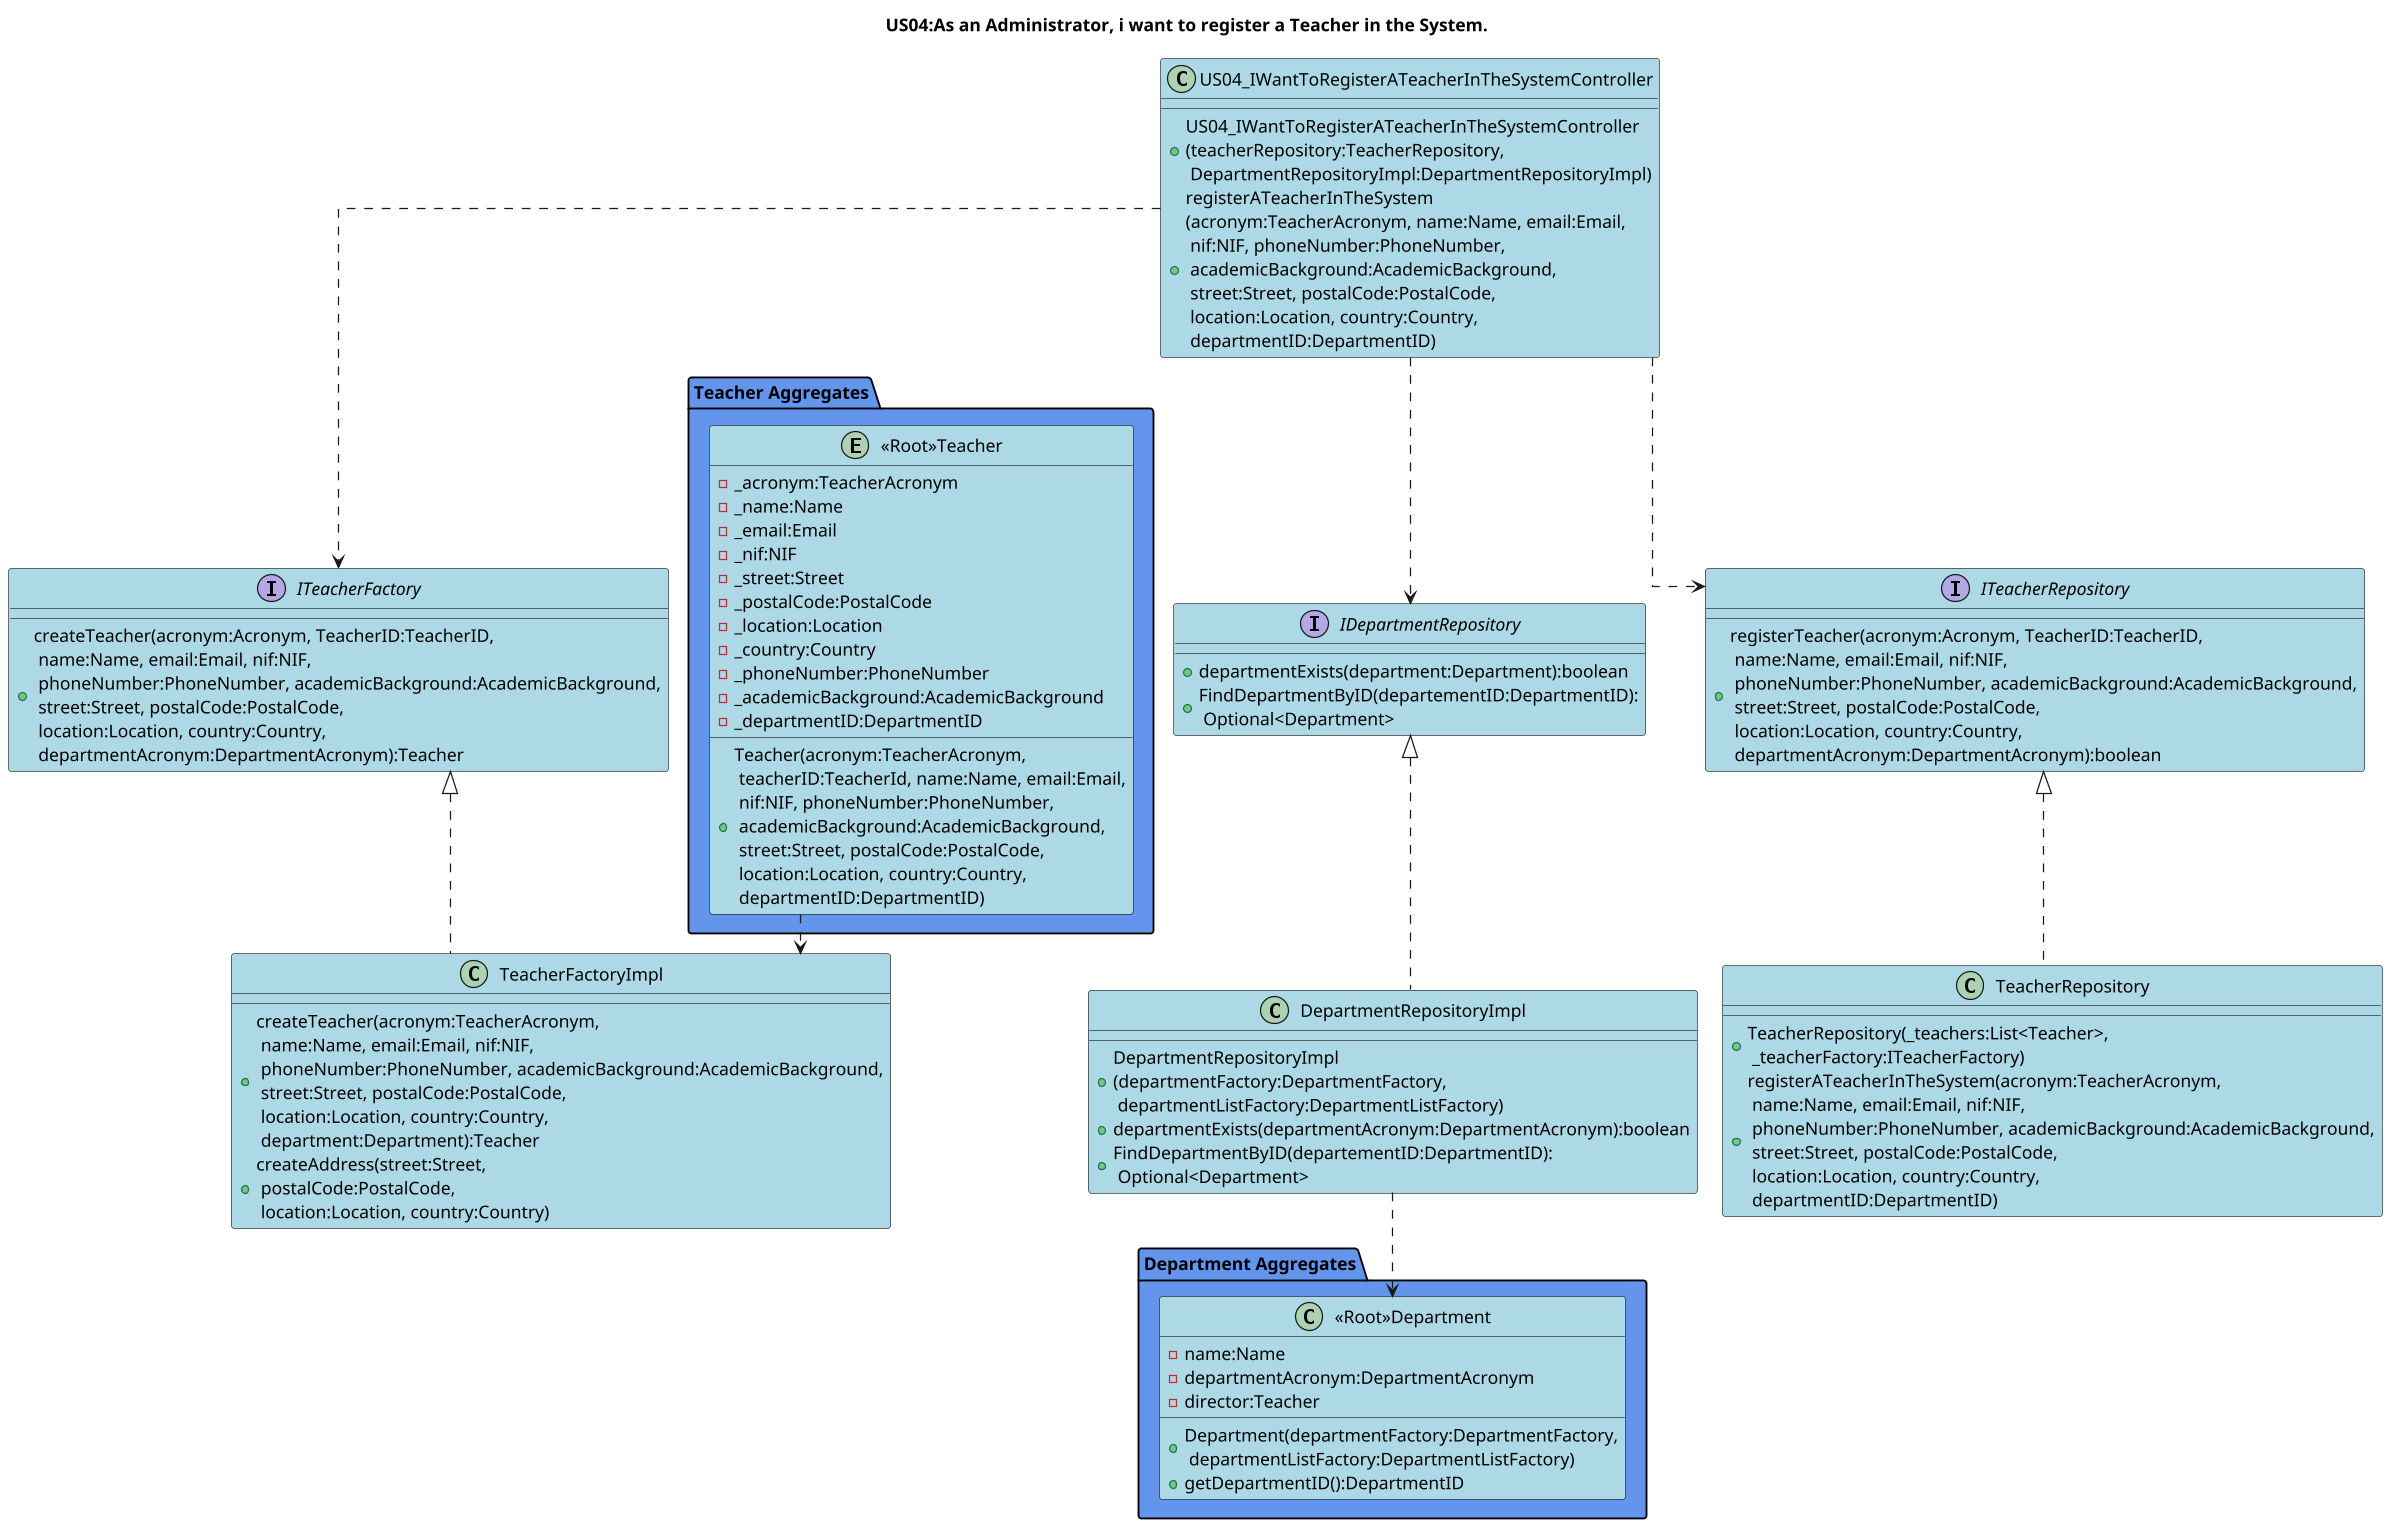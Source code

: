 @startuml
scale 0.8
skinparam dpi 150
skinparam ranksep 20
skinparam nodesep 20
skinparam linetype ortho
skinparam classBackgroundColor #E1F5FE

title US04:As an Administrator, i want to register a Teacher in the System.

class US04_IWantToRegisterATeacherInTheSystemController #lightblue{
    +US04_IWantToRegisterATeacherInTheSystemController\n(teacherRepository:TeacherRepository,\n DepartmentRepositoryImpl:DepartmentRepositoryImpl)
    +registerATeacherInTheSystem\n(acronym:TeacherAcronym, name:Name, email:Email,\n nif:NIF, phoneNumber:PhoneNumber,\n academicBackground:AcademicBackground,\n street:Street, postalCode:PostalCode,\n location:Location, country:Country,\n departmentID:DepartmentID)
}

class TeacherFactoryImpl #lightblue{
    +createTeacher(acronym:TeacherAcronym,\n name:Name, email:Email, nif:NIF,\n phoneNumber:PhoneNumber, academicBackground:AcademicBackground,\n street:Street, postalCode:PostalCode,\n location:Location, country:Country,\n department:Department):Teacher
    +createAddress(street:Street,\n postalCode:PostalCode,\n location:Location, country:Country)
}

class DepartmentRepositoryImpl #lightblue{
    +DepartmentRepositoryImpl\n(departmentFactory:DepartmentFactory,\n departmentListFactory:DepartmentListFactory)
    +departmentExists(departmentAcronym:DepartmentAcronym):boolean
    +FindDepartmentByID(departementID:DepartmentID):\n Optional<Department>
}

class TeacherRepository #lightblue{
    +TeacherRepository(_teachers:List<Teacher>,\n _teacherFactory:ITeacherFactory)
    +registerATeacherInTheSystem(acronym:TeacherAcronym,\n name:Name, email:Email, nif:NIF,\n phoneNumber:PhoneNumber, academicBackground:AcademicBackground,\n street:Street, postalCode:PostalCode,\n location:Location, country:Country,\n departmentID:DepartmentID)
}

interface ITeacherFactory #lightblue{
    +createTeacher(acronym:Acronym, TeacherID:TeacherID,\n name:Name, email:Email, nif:NIF,\n phoneNumber:PhoneNumber, academicBackground:AcademicBackground,\n street:Street, postalCode:PostalCode,\n location:Location, country:Country,\n departmentAcronym:DepartmentAcronym):Teacher
}

interface IDepartmentRepository #lightblue{
    +departmentExists(department:Department):boolean
    +FindDepartmentByID(departementID:DepartmentID):\n Optional<Department>
}

interface ITeacherRepository #lightblue{
    +registerTeacher(acronym:Acronym, TeacherID:TeacherID,\n name:Name, email:Email, nif:NIF,\n phoneNumber:PhoneNumber, academicBackground:AcademicBackground,\n street:Street, postalCode:PostalCode,\n location:Location, country:Country,\n departmentAcronym:DepartmentAcronym):boolean
}

package "Department Aggregates" #CornflowerBlue {
    class "<<Root>>Department" #lightblue{
        -name:Name
        -departmentAcronym:DepartmentAcronym
        -director:Teacher
        +Department(departmentFactory:DepartmentFactory,\n departmentListFactory:DepartmentListFactory)
        +getDepartmentID():DepartmentID
    }
}

package "Teacher Aggregates" #CornflowerBlue {
    entity "<<Root>>Teacher" #lightblue{
    -_acronym:TeacherAcronym
            -_name:Name
            -_email:Email
            -_nif:NIF
            -_street:Street
            -_postalCode:PostalCode
            -_location:Location
            -_country:Country
            -_phoneNumber:PhoneNumber
            -_academicBackground:AcademicBackground
            -_departmentID:DepartmentID
        +Teacher(acronym:TeacherAcronym,\n teacherID:TeacherId, name:Name, email:Email,\n nif:NIF, phoneNumber:PhoneNumber,\n academicBackground:AcademicBackground,\n street:Street, postalCode:PostalCode,\n location:Location, country:Country,\n departmentID:DepartmentID)
    }
}



US04_IWantToRegisterATeacherInTheSystemController ..> ITeacherRepository
ITeacherRepository <|.. TeacherRepository
US04_IWantToRegisterATeacherInTheSystemController ..> IDepartmentRepository
IDepartmentRepository <|.. DepartmentRepositoryImpl
US04_IWantToRegisterATeacherInTheSystemController ..> ITeacherFactory
ITeacherFactory <|.. TeacherFactoryImpl
"<<Root>>Teacher" ..> TeacherFactoryImpl

DepartmentRepositoryImpl ..> "<<Root>>Department"

@enduml